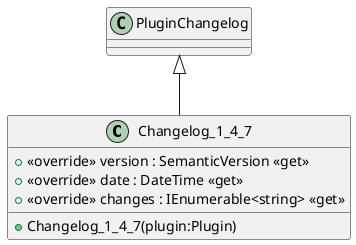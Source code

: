 @startuml
class Changelog_1_4_7 {
    + Changelog_1_4_7(plugin:Plugin)
    + <<override>> version : SemanticVersion <<get>>
    + <<override>> date : DateTime <<get>>
    + <<override>> changes : IEnumerable<string> <<get>>
}
PluginChangelog <|-- Changelog_1_4_7
@enduml
